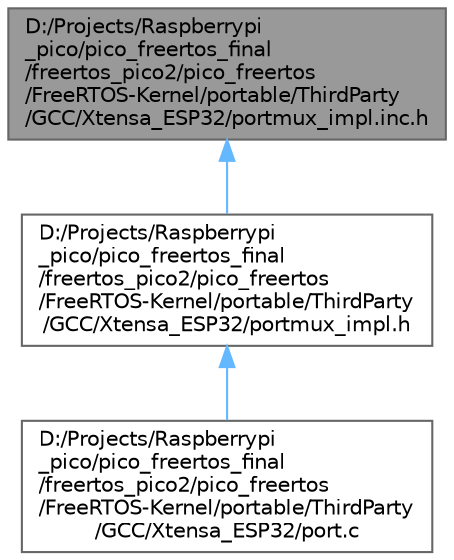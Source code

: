 digraph "D:/Projects/Raspberrypi_pico/pico_freertos_final/freertos_pico2/pico_freertos/FreeRTOS-Kernel/portable/ThirdParty/GCC/Xtensa_ESP32/portmux_impl.inc.h"
{
 // LATEX_PDF_SIZE
  bgcolor="transparent";
  edge [fontname=Helvetica,fontsize=10,labelfontname=Helvetica,labelfontsize=10];
  node [fontname=Helvetica,fontsize=10,shape=box,height=0.2,width=0.4];
  Node1 [id="Node000001",label="D:/Projects/Raspberrypi\l_pico/pico_freertos_final\l/freertos_pico2/pico_freertos\l/FreeRTOS-Kernel/portable/ThirdParty\l/GCC/Xtensa_ESP32/portmux_impl.inc.h",height=0.2,width=0.4,color="gray40", fillcolor="grey60", style="filled", fontcolor="black",tooltip=" "];
  Node1 -> Node2 [id="edge1_Node000001_Node000002",dir="back",color="steelblue1",style="solid",tooltip=" "];
  Node2 [id="Node000002",label="D:/Projects/Raspberrypi\l_pico/pico_freertos_final\l/freertos_pico2/pico_freertos\l/FreeRTOS-Kernel/portable/ThirdParty\l/GCC/Xtensa_ESP32/portmux_impl.h",height=0.2,width=0.4,color="grey40", fillcolor="white", style="filled",URL="$portmux__impl_8h.html",tooltip=" "];
  Node2 -> Node3 [id="edge2_Node000002_Node000003",dir="back",color="steelblue1",style="solid",tooltip=" "];
  Node3 [id="Node000003",label="D:/Projects/Raspberrypi\l_pico/pico_freertos_final\l/freertos_pico2/pico_freertos\l/FreeRTOS-Kernel/portable/ThirdParty\l/GCC/Xtensa_ESP32/port.c",height=0.2,width=0.4,color="grey40", fillcolor="white", style="filled",URL="$_third_party_2_g_c_c_2_xtensa___e_s_p32_2port_8c.html",tooltip=" "];
}
